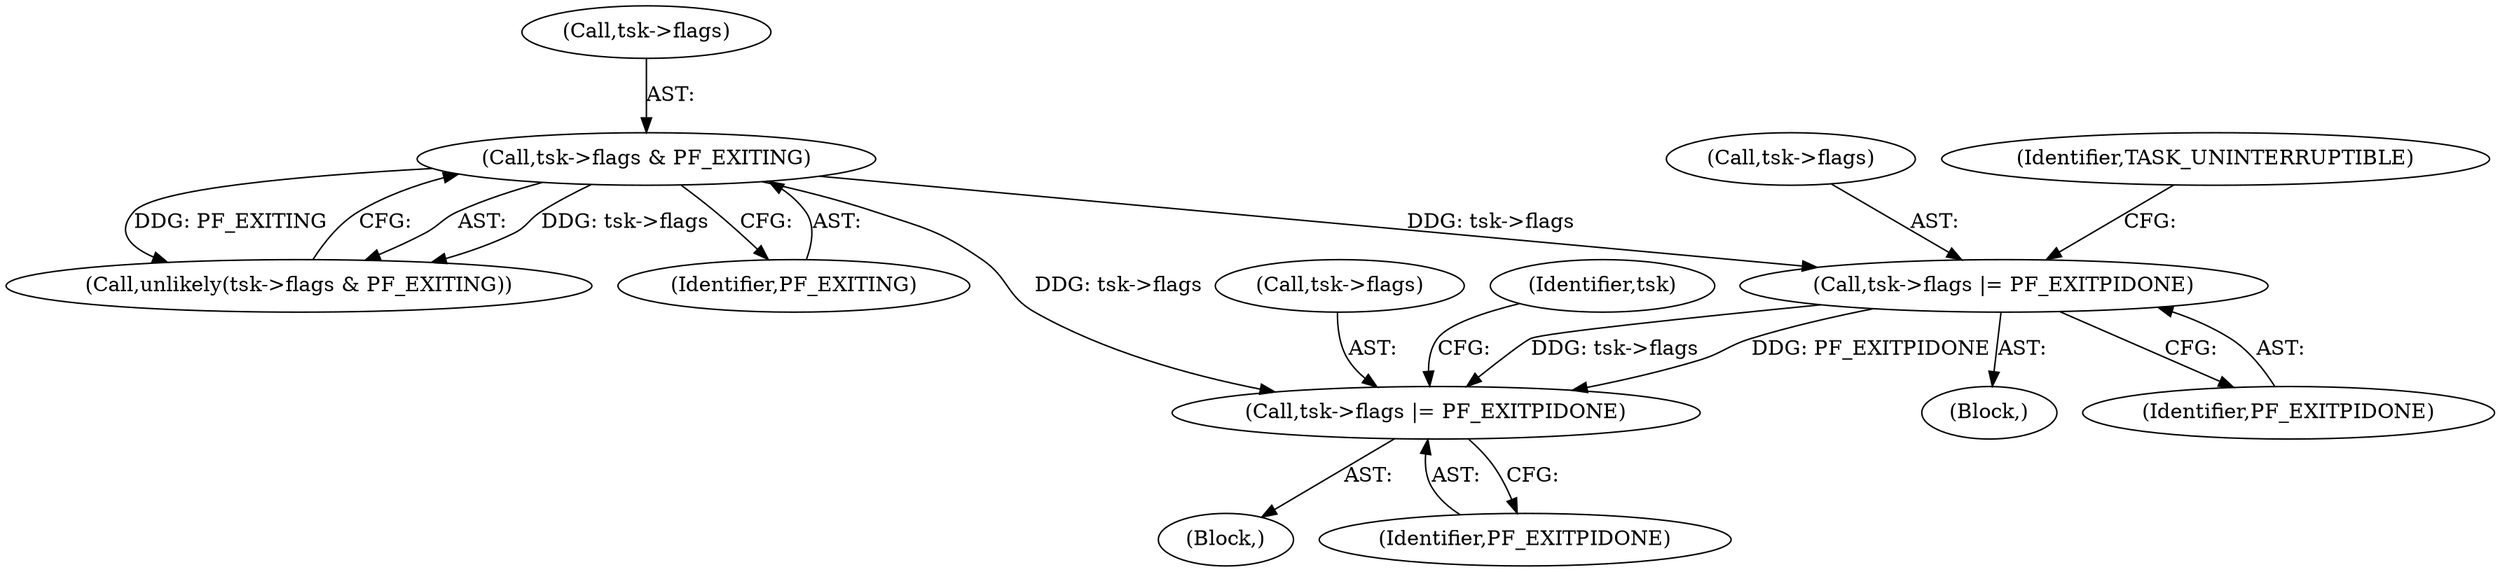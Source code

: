 digraph "0_linux_b69f2292063d2caf37ca9aec7d63ded203701bf3_0@pointer" {
"1000152" [label="(Call,tsk->flags |= PF_EXITPIDONE)"];
"1000146" [label="(Call,tsk->flags & PF_EXITING)"];
"1000294" [label="(Call,tsk->flags |= PF_EXITPIDONE)"];
"1000145" [label="(Call,unlikely(tsk->flags & PF_EXITING))"];
"1000153" [label="(Call,tsk->flags)"];
"1000150" [label="(Identifier,PF_EXITING)"];
"1000112" [label="(Block,)"];
"1000151" [label="(Block,)"];
"1000298" [label="(Identifier,PF_EXITPIDONE)"];
"1000146" [label="(Call,tsk->flags & PF_EXITING)"];
"1000294" [label="(Call,tsk->flags |= PF_EXITPIDONE)"];
"1000152" [label="(Call,tsk->flags |= PF_EXITPIDONE)"];
"1000158" [label="(Identifier,TASK_UNINTERRUPTIBLE)"];
"1000156" [label="(Identifier,PF_EXITPIDONE)"];
"1000147" [label="(Call,tsk->flags)"];
"1000295" [label="(Call,tsk->flags)"];
"1000301" [label="(Identifier,tsk)"];
"1000152" -> "1000151"  [label="AST: "];
"1000152" -> "1000156"  [label="CFG: "];
"1000153" -> "1000152"  [label="AST: "];
"1000156" -> "1000152"  [label="AST: "];
"1000158" -> "1000152"  [label="CFG: "];
"1000146" -> "1000152"  [label="DDG: tsk->flags"];
"1000152" -> "1000294"  [label="DDG: tsk->flags"];
"1000152" -> "1000294"  [label="DDG: PF_EXITPIDONE"];
"1000146" -> "1000145"  [label="AST: "];
"1000146" -> "1000150"  [label="CFG: "];
"1000147" -> "1000146"  [label="AST: "];
"1000150" -> "1000146"  [label="AST: "];
"1000145" -> "1000146"  [label="CFG: "];
"1000146" -> "1000145"  [label="DDG: tsk->flags"];
"1000146" -> "1000145"  [label="DDG: PF_EXITING"];
"1000146" -> "1000294"  [label="DDG: tsk->flags"];
"1000294" -> "1000112"  [label="AST: "];
"1000294" -> "1000298"  [label="CFG: "];
"1000295" -> "1000294"  [label="AST: "];
"1000298" -> "1000294"  [label="AST: "];
"1000301" -> "1000294"  [label="CFG: "];
}
